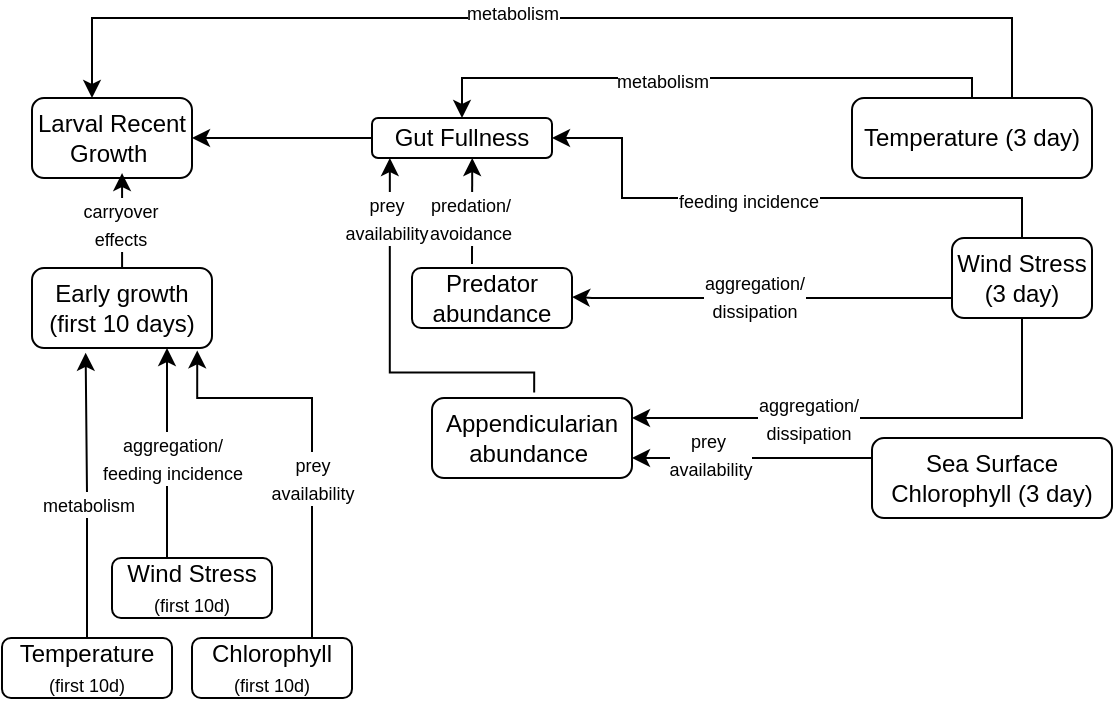<mxfile version="26.0.11">
  <diagram name="Page-1" id="EfR5CemUcHULZNmpnvjI">
    <mxGraphModel dx="724" dy="367" grid="1" gridSize="10" guides="1" tooltips="1" connect="1" arrows="1" fold="1" page="1" pageScale="1" pageWidth="850" pageHeight="1100" math="0" shadow="0">
      <root>
        <mxCell id="0" />
        <mxCell id="1" parent="0" />
        <mxCell id="p7vJ9ZF1GsUsDFvNsWRr-1" value="Larval Recent Growth&amp;nbsp;" style="rounded=1;whiteSpace=wrap;html=1;" vertex="1" parent="1">
          <mxGeometry x="30" y="140" width="80" height="40" as="geometry" />
        </mxCell>
        <mxCell id="p7vJ9ZF1GsUsDFvNsWRr-4" style="edgeStyle=orthogonalEdgeStyle;rounded=0;orthogonalLoop=1;jettySize=auto;html=1;entryX=1;entryY=0.5;entryDx=0;entryDy=0;" edge="1" parent="1" source="p7vJ9ZF1GsUsDFvNsWRr-3" target="p7vJ9ZF1GsUsDFvNsWRr-1">
          <mxGeometry relative="1" as="geometry" />
        </mxCell>
        <mxCell id="p7vJ9ZF1GsUsDFvNsWRr-3" value="Gut Fullness" style="rounded=1;whiteSpace=wrap;html=1;" vertex="1" parent="1">
          <mxGeometry x="200" y="150" width="90" height="20" as="geometry" />
        </mxCell>
        <mxCell id="p7vJ9ZF1GsUsDFvNsWRr-7" value="Early growth (first 10 days)" style="rounded=1;whiteSpace=wrap;html=1;" vertex="1" parent="1">
          <mxGeometry x="30" y="225" width="90" height="40" as="geometry" />
        </mxCell>
        <mxCell id="p7vJ9ZF1GsUsDFvNsWRr-8" style="edgeStyle=orthogonalEdgeStyle;rounded=0;orthogonalLoop=1;jettySize=auto;html=1;entryX=0.563;entryY=0.939;entryDx=0;entryDy=0;entryPerimeter=0;" edge="1" parent="1" source="p7vJ9ZF1GsUsDFvNsWRr-7" target="p7vJ9ZF1GsUsDFvNsWRr-1">
          <mxGeometry relative="1" as="geometry" />
        </mxCell>
        <mxCell id="p7vJ9ZF1GsUsDFvNsWRr-63" value="&lt;font style=&quot;font-size: 9px;&quot;&gt;carryover&lt;/font&gt;&lt;div&gt;&lt;font style=&quot;font-size: 9px;&quot;&gt;effects&lt;/font&gt;&lt;/div&gt;" style="edgeLabel;html=1;align=center;verticalAlign=middle;resizable=0;points=[];" vertex="1" connectable="0" parent="p7vJ9ZF1GsUsDFvNsWRr-8">
          <mxGeometry x="-0.056" y="1" relative="1" as="geometry">
            <mxPoint as="offset" />
          </mxGeometry>
        </mxCell>
        <mxCell id="p7vJ9ZF1GsUsDFvNsWRr-9" value="Temperature&lt;div&gt;&lt;span style=&quot;font-size: 9px;&quot;&gt;(first 10d)&lt;/span&gt;&lt;/div&gt;" style="rounded=1;whiteSpace=wrap;html=1;" vertex="1" parent="1">
          <mxGeometry x="15" y="410" width="85" height="30" as="geometry" />
        </mxCell>
        <mxCell id="p7vJ9ZF1GsUsDFvNsWRr-10" style="edgeStyle=orthogonalEdgeStyle;rounded=0;orthogonalLoop=1;jettySize=auto;html=1;entryX=0.298;entryY=1.06;entryDx=0;entryDy=0;entryPerimeter=0;" edge="1" parent="1" source="p7vJ9ZF1GsUsDFvNsWRr-9" target="p7vJ9ZF1GsUsDFvNsWRr-7">
          <mxGeometry relative="1" as="geometry" />
        </mxCell>
        <mxCell id="p7vJ9ZF1GsUsDFvNsWRr-45" value="&lt;font style=&quot;font-size: 9px;&quot;&gt;metabolism&lt;/font&gt;" style="edgeLabel;html=1;align=center;verticalAlign=middle;resizable=0;points=[];" vertex="1" connectable="0" parent="p7vJ9ZF1GsUsDFvNsWRr-10">
          <mxGeometry x="0.273" y="-3" relative="1" as="geometry">
            <mxPoint x="-2" y="23" as="offset" />
          </mxGeometry>
        </mxCell>
        <mxCell id="p7vJ9ZF1GsUsDFvNsWRr-12" style="edgeStyle=orthogonalEdgeStyle;rounded=0;orthogonalLoop=1;jettySize=auto;html=1;entryX=0.75;entryY=1;entryDx=0;entryDy=0;" edge="1" parent="1" source="p7vJ9ZF1GsUsDFvNsWRr-11" target="p7vJ9ZF1GsUsDFvNsWRr-7">
          <mxGeometry relative="1" as="geometry">
            <Array as="points">
              <mxPoint x="98" y="317" />
            </Array>
          </mxGeometry>
        </mxCell>
        <mxCell id="p7vJ9ZF1GsUsDFvNsWRr-44" value="&lt;font style=&quot;font-size: 9px;&quot;&gt;aggregation/&lt;/font&gt;&lt;div&gt;&lt;font style=&quot;font-size: 9px;&quot;&gt;feeding incidence&lt;/font&gt;&lt;/div&gt;" style="edgeLabel;html=1;align=center;verticalAlign=middle;resizable=0;points=[];" vertex="1" connectable="0" parent="p7vJ9ZF1GsUsDFvNsWRr-12">
          <mxGeometry x="0.134" relative="1" as="geometry">
            <mxPoint x="2" y="9" as="offset" />
          </mxGeometry>
        </mxCell>
        <mxCell id="p7vJ9ZF1GsUsDFvNsWRr-11" value="Wind Stress&lt;div&gt;&lt;font style=&quot;font-size: 9px;&quot;&gt;(first 10d)&lt;/font&gt;&lt;/div&gt;" style="rounded=1;whiteSpace=wrap;html=1;" vertex="1" parent="1">
          <mxGeometry x="70" y="370" width="80" height="30" as="geometry" />
        </mxCell>
        <mxCell id="p7vJ9ZF1GsUsDFvNsWRr-13" value="Chlorophyll&lt;div&gt;&lt;span style=&quot;font-size: 9px;&quot;&gt;(first 10d)&lt;/span&gt;&lt;/div&gt;" style="rounded=1;whiteSpace=wrap;html=1;" vertex="1" parent="1">
          <mxGeometry x="110" y="410" width="80" height="30" as="geometry" />
        </mxCell>
        <mxCell id="p7vJ9ZF1GsUsDFvNsWRr-14" style="edgeStyle=orthogonalEdgeStyle;rounded=0;orthogonalLoop=1;jettySize=auto;html=1;entryX=0.918;entryY=1.03;entryDx=0;entryDy=0;entryPerimeter=0;" edge="1" parent="1" source="p7vJ9ZF1GsUsDFvNsWRr-13" target="p7vJ9ZF1GsUsDFvNsWRr-7">
          <mxGeometry relative="1" as="geometry">
            <Array as="points">
              <mxPoint x="170" y="290" />
              <mxPoint x="113" y="290" />
            </Array>
          </mxGeometry>
        </mxCell>
        <mxCell id="p7vJ9ZF1GsUsDFvNsWRr-43" value="&lt;font style=&quot;font-size: 9px;&quot;&gt;prey&lt;/font&gt;&lt;div&gt;&lt;font style=&quot;font-size: 9px;&quot;&gt;availability&lt;/font&gt;&lt;/div&gt;" style="edgeLabel;html=1;align=center;verticalAlign=middle;resizable=0;points=[];" vertex="1" connectable="0" parent="p7vJ9ZF1GsUsDFvNsWRr-14">
          <mxGeometry x="-0.01" relative="1" as="geometry">
            <mxPoint y="19" as="offset" />
          </mxGeometry>
        </mxCell>
        <mxCell id="p7vJ9ZF1GsUsDFvNsWRr-20" value="Appendicularian abundance&amp;nbsp;" style="rounded=1;whiteSpace=wrap;html=1;" vertex="1" parent="1">
          <mxGeometry x="230" y="290" width="100" height="40" as="geometry" />
        </mxCell>
        <mxCell id="p7vJ9ZF1GsUsDFvNsWRr-27" style="edgeStyle=orthogonalEdgeStyle;rounded=0;orthogonalLoop=1;jettySize=auto;html=1;entryX=1;entryY=0.5;entryDx=0;entryDy=0;" edge="1" parent="1" source="p7vJ9ZF1GsUsDFvNsWRr-26" target="p7vJ9ZF1GsUsDFvNsWRr-3">
          <mxGeometry relative="1" as="geometry">
            <mxPoint x="300" y="160" as="targetPoint" />
            <Array as="points">
              <mxPoint x="325" y="190" />
              <mxPoint x="325" y="160" />
            </Array>
          </mxGeometry>
        </mxCell>
        <mxCell id="p7vJ9ZF1GsUsDFvNsWRr-65" value="&lt;font style=&quot;font-size: 9px;&quot;&gt;feeding incidence&lt;/font&gt;" style="edgeLabel;html=1;align=center;verticalAlign=middle;resizable=0;points=[];" vertex="1" connectable="0" parent="p7vJ9ZF1GsUsDFvNsWRr-27">
          <mxGeometry x="0.106" y="1" relative="1" as="geometry">
            <mxPoint as="offset" />
          </mxGeometry>
        </mxCell>
        <mxCell id="p7vJ9ZF1GsUsDFvNsWRr-56" style="edgeStyle=orthogonalEdgeStyle;rounded=0;orthogonalLoop=1;jettySize=auto;html=1;exitX=0.5;exitY=1;exitDx=0;exitDy=0;entryX=1;entryY=0.25;entryDx=0;entryDy=0;" edge="1" parent="1" source="p7vJ9ZF1GsUsDFvNsWRr-26" target="p7vJ9ZF1GsUsDFvNsWRr-20">
          <mxGeometry relative="1" as="geometry" />
        </mxCell>
        <mxCell id="p7vJ9ZF1GsUsDFvNsWRr-61" value="&lt;font style=&quot;font-size: 9px;&quot;&gt;aggregation/&lt;/font&gt;&lt;div&gt;&lt;font style=&quot;font-size: 9px;&quot;&gt;dissipation&lt;/font&gt;&lt;/div&gt;" style="edgeLabel;html=1;align=center;verticalAlign=middle;resizable=0;points=[];" vertex="1" connectable="0" parent="p7vJ9ZF1GsUsDFvNsWRr-56">
          <mxGeometry x="0.281" relative="1" as="geometry">
            <mxPoint as="offset" />
          </mxGeometry>
        </mxCell>
        <mxCell id="p7vJ9ZF1GsUsDFvNsWRr-58" style="edgeStyle=orthogonalEdgeStyle;rounded=0;orthogonalLoop=1;jettySize=auto;html=1;exitX=0.25;exitY=1;exitDx=0;exitDy=0;entryX=1;entryY=0.75;entryDx=0;entryDy=0;" edge="1" parent="1">
          <mxGeometry relative="1" as="geometry">
            <mxPoint x="507.5" y="231.97" as="sourcePoint" />
            <mxPoint x="300" y="239.47" as="targetPoint" />
            <Array as="points">
              <mxPoint x="508" y="239.97" />
              <mxPoint x="310" y="239.97" />
            </Array>
          </mxGeometry>
        </mxCell>
        <mxCell id="p7vJ9ZF1GsUsDFvNsWRr-60" value="&lt;font style=&quot;font-size: 9px;&quot;&gt;aggregation/&lt;/font&gt;&lt;div&gt;&lt;font style=&quot;font-size: 9px;&quot;&gt;dissipation&lt;/font&gt;&lt;/div&gt;" style="edgeLabel;html=1;align=center;verticalAlign=middle;resizable=0;points=[];" vertex="1" connectable="0" parent="p7vJ9ZF1GsUsDFvNsWRr-58">
          <mxGeometry x="0.16" y="-1" relative="1" as="geometry">
            <mxPoint as="offset" />
          </mxGeometry>
        </mxCell>
        <mxCell id="p7vJ9ZF1GsUsDFvNsWRr-26" value="Wind Stress (3 day)" style="rounded=1;whiteSpace=wrap;html=1;" vertex="1" parent="1">
          <mxGeometry x="490" y="210" width="70" height="40" as="geometry" />
        </mxCell>
        <mxCell id="p7vJ9ZF1GsUsDFvNsWRr-54" style="edgeStyle=orthogonalEdgeStyle;rounded=0;orthogonalLoop=1;jettySize=auto;html=1;entryX=1;entryY=0.75;entryDx=0;entryDy=0;" edge="1" parent="1" source="p7vJ9ZF1GsUsDFvNsWRr-29" target="p7vJ9ZF1GsUsDFvNsWRr-20">
          <mxGeometry relative="1" as="geometry">
            <Array as="points">
              <mxPoint x="510" y="320" />
            </Array>
          </mxGeometry>
        </mxCell>
        <mxCell id="p7vJ9ZF1GsUsDFvNsWRr-64" value="&lt;font style=&quot;font-size: 9px;&quot;&gt;prey&amp;nbsp;&lt;/font&gt;&lt;div&gt;&lt;font style=&quot;font-size: 9px;&quot;&gt;availability&lt;/font&gt;&lt;/div&gt;" style="edgeLabel;html=1;align=center;verticalAlign=middle;resizable=0;points=[];" vertex="1" connectable="0" parent="p7vJ9ZF1GsUsDFvNsWRr-54">
          <mxGeometry x="0.357" y="-2" relative="1" as="geometry">
            <mxPoint as="offset" />
          </mxGeometry>
        </mxCell>
        <mxCell id="p7vJ9ZF1GsUsDFvNsWRr-29" value="Sea Surface Chlorophyll (3 day)" style="rounded=1;whiteSpace=wrap;html=1;" vertex="1" parent="1">
          <mxGeometry x="450" y="310" width="120" height="40" as="geometry" />
        </mxCell>
        <mxCell id="p7vJ9ZF1GsUsDFvNsWRr-33" style="edgeStyle=orthogonalEdgeStyle;rounded=0;orthogonalLoop=1;jettySize=auto;html=1;entryX=0.5;entryY=0;entryDx=0;entryDy=0;" edge="1" parent="1" source="p7vJ9ZF1GsUsDFvNsWRr-31" target="p7vJ9ZF1GsUsDFvNsWRr-3">
          <mxGeometry relative="1" as="geometry">
            <Array as="points">
              <mxPoint x="500" y="130" />
              <mxPoint x="245" y="130" />
            </Array>
          </mxGeometry>
        </mxCell>
        <mxCell id="p7vJ9ZF1GsUsDFvNsWRr-39" value="&lt;font style=&quot;font-size: 9px;&quot;&gt;metabolism&lt;/font&gt;" style="edgeLabel;html=1;align=center;verticalAlign=middle;resizable=0;points=[];" vertex="1" connectable="0" parent="p7vJ9ZF1GsUsDFvNsWRr-33">
          <mxGeometry x="0.163" y="1" relative="1" as="geometry">
            <mxPoint as="offset" />
          </mxGeometry>
        </mxCell>
        <mxCell id="p7vJ9ZF1GsUsDFvNsWRr-31" value="Temperature (3 day)" style="rounded=1;whiteSpace=wrap;html=1;" vertex="1" parent="1">
          <mxGeometry x="440" y="140" width="120" height="40" as="geometry" />
        </mxCell>
        <mxCell id="p7vJ9ZF1GsUsDFvNsWRr-34" style="edgeStyle=orthogonalEdgeStyle;rounded=0;orthogonalLoop=1;jettySize=auto;html=1;entryX=0.375;entryY=0;entryDx=0;entryDy=0;entryPerimeter=0;" edge="1" parent="1" source="p7vJ9ZF1GsUsDFvNsWRr-31" target="p7vJ9ZF1GsUsDFvNsWRr-1">
          <mxGeometry relative="1" as="geometry">
            <Array as="points">
              <mxPoint x="520" y="100" />
              <mxPoint x="60" y="100" />
            </Array>
          </mxGeometry>
        </mxCell>
        <mxCell id="p7vJ9ZF1GsUsDFvNsWRr-38" value="&lt;font style=&quot;font-size: 9px;&quot;&gt;metabolism&lt;/font&gt;" style="edgeLabel;html=1;align=center;verticalAlign=middle;resizable=0;points=[];" vertex="1" connectable="0" parent="p7vJ9ZF1GsUsDFvNsWRr-34">
          <mxGeometry x="0.486" y="-3" relative="1" as="geometry">
            <mxPoint x="111" as="offset" />
          </mxGeometry>
        </mxCell>
        <mxCell id="p7vJ9ZF1GsUsDFvNsWRr-47" value="Predator abundance" style="rounded=1;whiteSpace=wrap;html=1;" vertex="1" parent="1">
          <mxGeometry x="220" y="225" width="80" height="30" as="geometry" />
        </mxCell>
        <mxCell id="p7vJ9ZF1GsUsDFvNsWRr-55" style="edgeStyle=orthogonalEdgeStyle;rounded=0;orthogonalLoop=1;jettySize=auto;html=1;entryX=0.087;entryY=1.135;entryDx=0;entryDy=0;entryPerimeter=0;" edge="1" parent="1">
          <mxGeometry relative="1" as="geometry">
            <mxPoint x="281.09" y="287.3" as="sourcePoint" />
            <mxPoint x="208.92" y="170.0" as="targetPoint" />
            <Array as="points">
              <mxPoint x="281.09" y="277.3" />
              <mxPoint x="209.09" y="277.3" />
            </Array>
          </mxGeometry>
        </mxCell>
        <mxCell id="p7vJ9ZF1GsUsDFvNsWRr-67" value="&lt;font style=&quot;font-size: 9px;&quot;&gt;prey&lt;/font&gt;&lt;div&gt;&lt;font style=&quot;font-size: 9px;&quot;&gt;availability&lt;/font&gt;&lt;/div&gt;" style="edgeLabel;html=1;align=center;verticalAlign=middle;resizable=0;points=[];" vertex="1" connectable="0" parent="p7vJ9ZF1GsUsDFvNsWRr-55">
          <mxGeometry x="0.16" y="2" relative="1" as="geometry">
            <mxPoint y="-50" as="offset" />
          </mxGeometry>
        </mxCell>
        <mxCell id="p7vJ9ZF1GsUsDFvNsWRr-59" style="edgeStyle=orthogonalEdgeStyle;rounded=0;orthogonalLoop=1;jettySize=auto;html=1;entryX=0.558;entryY=1.105;entryDx=0;entryDy=0;entryPerimeter=0;" edge="1" parent="1">
          <mxGeometry relative="1" as="geometry">
            <mxPoint x="250" y="223" as="sourcePoint" />
            <mxPoint x="250.11" y="170.0" as="targetPoint" />
            <Array as="points">
              <mxPoint x="249.89" y="222.9" />
            </Array>
          </mxGeometry>
        </mxCell>
        <mxCell id="p7vJ9ZF1GsUsDFvNsWRr-68" value="&lt;font style=&quot;font-size: 9px;&quot;&gt;predation/&lt;/font&gt;&lt;div&gt;&lt;font style=&quot;font-size: 9px;&quot;&gt;avoidance&lt;/font&gt;&lt;/div&gt;" style="edgeLabel;html=1;align=center;verticalAlign=middle;resizable=0;points=[];" vertex="1" connectable="0" parent="p7vJ9ZF1GsUsDFvNsWRr-59">
          <mxGeometry x="-0.023" y="1" relative="1" as="geometry">
            <mxPoint y="3" as="offset" />
          </mxGeometry>
        </mxCell>
      </root>
    </mxGraphModel>
  </diagram>
</mxfile>
